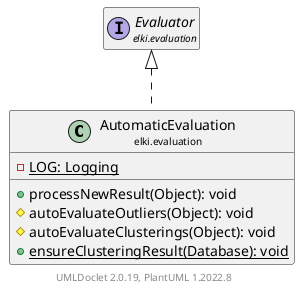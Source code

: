 @startuml
    remove .*\.(Instance|Par|Parameterizer|Factory)$
    set namespaceSeparator none
    hide empty fields
    hide empty methods

    class "<size:14>AutomaticEvaluation\n<size:10>elki.evaluation" as elki.evaluation.AutomaticEvaluation [[AutomaticEvaluation.html]] {
        {static} -LOG: Logging
        +processNewResult(Object): void
        #autoEvaluateOutliers(Object): void
        #autoEvaluateClusterings(Object): void
        {static} +ensureClusteringResult(Database): void
    }

    interface "<size:14>Evaluator\n<size:10>elki.evaluation" as elki.evaluation.Evaluator [[Evaluator.html]]
    class "<size:14>AutomaticEvaluation.Par\n<size:10>elki.evaluation" as elki.evaluation.AutomaticEvaluation.Par [[AutomaticEvaluation.Par.html]]

    elki.evaluation.Evaluator <|.. elki.evaluation.AutomaticEvaluation
    elki.evaluation.AutomaticEvaluation +-- elki.evaluation.AutomaticEvaluation.Par

    center footer UMLDoclet 2.0.19, PlantUML 1.2022.8
@enduml
